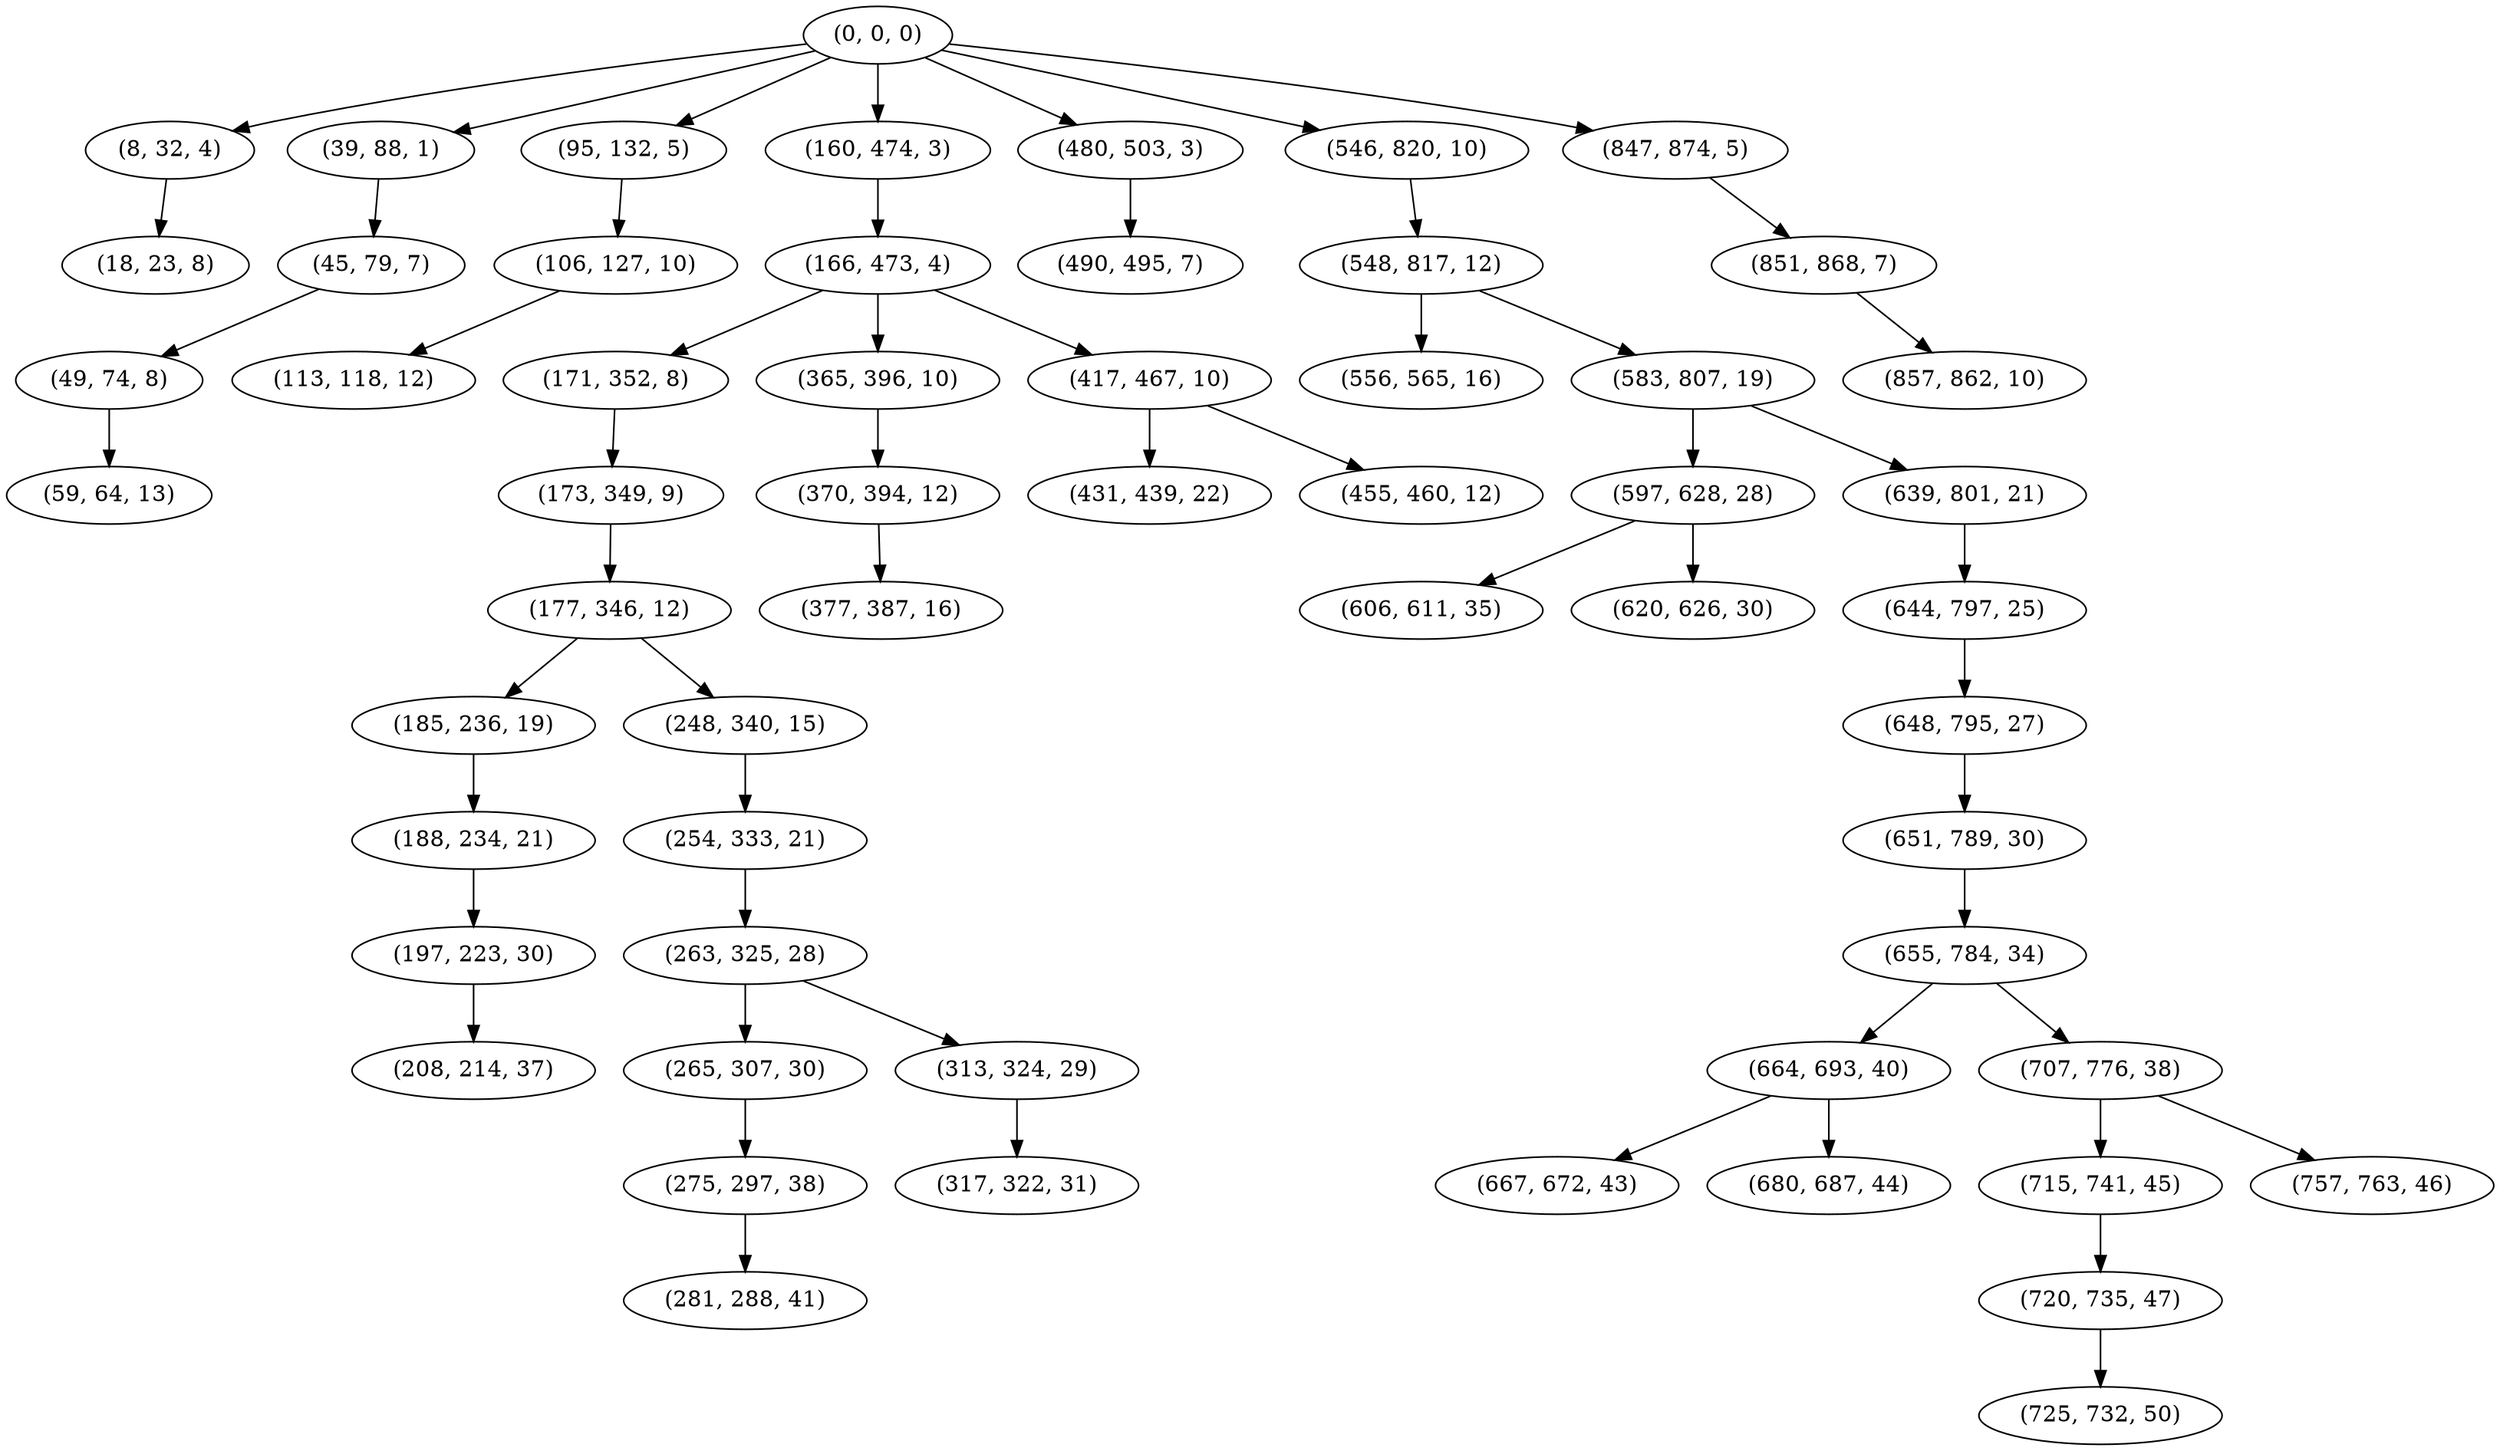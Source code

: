 digraph tree {
    "(0, 0, 0)";
    "(8, 32, 4)";
    "(18, 23, 8)";
    "(39, 88, 1)";
    "(45, 79, 7)";
    "(49, 74, 8)";
    "(59, 64, 13)";
    "(95, 132, 5)";
    "(106, 127, 10)";
    "(113, 118, 12)";
    "(160, 474, 3)";
    "(166, 473, 4)";
    "(171, 352, 8)";
    "(173, 349, 9)";
    "(177, 346, 12)";
    "(185, 236, 19)";
    "(188, 234, 21)";
    "(197, 223, 30)";
    "(208, 214, 37)";
    "(248, 340, 15)";
    "(254, 333, 21)";
    "(263, 325, 28)";
    "(265, 307, 30)";
    "(275, 297, 38)";
    "(281, 288, 41)";
    "(313, 324, 29)";
    "(317, 322, 31)";
    "(365, 396, 10)";
    "(370, 394, 12)";
    "(377, 387, 16)";
    "(417, 467, 10)";
    "(431, 439, 22)";
    "(455, 460, 12)";
    "(480, 503, 3)";
    "(490, 495, 7)";
    "(546, 820, 10)";
    "(548, 817, 12)";
    "(556, 565, 16)";
    "(583, 807, 19)";
    "(597, 628, 28)";
    "(606, 611, 35)";
    "(620, 626, 30)";
    "(639, 801, 21)";
    "(644, 797, 25)";
    "(648, 795, 27)";
    "(651, 789, 30)";
    "(655, 784, 34)";
    "(664, 693, 40)";
    "(667, 672, 43)";
    "(680, 687, 44)";
    "(707, 776, 38)";
    "(715, 741, 45)";
    "(720, 735, 47)";
    "(725, 732, 50)";
    "(757, 763, 46)";
    "(847, 874, 5)";
    "(851, 868, 7)";
    "(857, 862, 10)";
    "(0, 0, 0)" -> "(8, 32, 4)";
    "(0, 0, 0)" -> "(39, 88, 1)";
    "(0, 0, 0)" -> "(95, 132, 5)";
    "(0, 0, 0)" -> "(160, 474, 3)";
    "(0, 0, 0)" -> "(480, 503, 3)";
    "(0, 0, 0)" -> "(546, 820, 10)";
    "(0, 0, 0)" -> "(847, 874, 5)";
    "(8, 32, 4)" -> "(18, 23, 8)";
    "(39, 88, 1)" -> "(45, 79, 7)";
    "(45, 79, 7)" -> "(49, 74, 8)";
    "(49, 74, 8)" -> "(59, 64, 13)";
    "(95, 132, 5)" -> "(106, 127, 10)";
    "(106, 127, 10)" -> "(113, 118, 12)";
    "(160, 474, 3)" -> "(166, 473, 4)";
    "(166, 473, 4)" -> "(171, 352, 8)";
    "(166, 473, 4)" -> "(365, 396, 10)";
    "(166, 473, 4)" -> "(417, 467, 10)";
    "(171, 352, 8)" -> "(173, 349, 9)";
    "(173, 349, 9)" -> "(177, 346, 12)";
    "(177, 346, 12)" -> "(185, 236, 19)";
    "(177, 346, 12)" -> "(248, 340, 15)";
    "(185, 236, 19)" -> "(188, 234, 21)";
    "(188, 234, 21)" -> "(197, 223, 30)";
    "(197, 223, 30)" -> "(208, 214, 37)";
    "(248, 340, 15)" -> "(254, 333, 21)";
    "(254, 333, 21)" -> "(263, 325, 28)";
    "(263, 325, 28)" -> "(265, 307, 30)";
    "(263, 325, 28)" -> "(313, 324, 29)";
    "(265, 307, 30)" -> "(275, 297, 38)";
    "(275, 297, 38)" -> "(281, 288, 41)";
    "(313, 324, 29)" -> "(317, 322, 31)";
    "(365, 396, 10)" -> "(370, 394, 12)";
    "(370, 394, 12)" -> "(377, 387, 16)";
    "(417, 467, 10)" -> "(431, 439, 22)";
    "(417, 467, 10)" -> "(455, 460, 12)";
    "(480, 503, 3)" -> "(490, 495, 7)";
    "(546, 820, 10)" -> "(548, 817, 12)";
    "(548, 817, 12)" -> "(556, 565, 16)";
    "(548, 817, 12)" -> "(583, 807, 19)";
    "(583, 807, 19)" -> "(597, 628, 28)";
    "(583, 807, 19)" -> "(639, 801, 21)";
    "(597, 628, 28)" -> "(606, 611, 35)";
    "(597, 628, 28)" -> "(620, 626, 30)";
    "(639, 801, 21)" -> "(644, 797, 25)";
    "(644, 797, 25)" -> "(648, 795, 27)";
    "(648, 795, 27)" -> "(651, 789, 30)";
    "(651, 789, 30)" -> "(655, 784, 34)";
    "(655, 784, 34)" -> "(664, 693, 40)";
    "(655, 784, 34)" -> "(707, 776, 38)";
    "(664, 693, 40)" -> "(667, 672, 43)";
    "(664, 693, 40)" -> "(680, 687, 44)";
    "(707, 776, 38)" -> "(715, 741, 45)";
    "(707, 776, 38)" -> "(757, 763, 46)";
    "(715, 741, 45)" -> "(720, 735, 47)";
    "(720, 735, 47)" -> "(725, 732, 50)";
    "(847, 874, 5)" -> "(851, 868, 7)";
    "(851, 868, 7)" -> "(857, 862, 10)";
}
